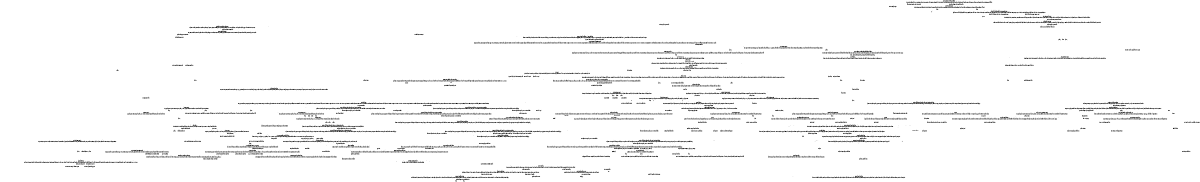 // Medical Decision Tree
digraph {
	rankdir=TB size="8,8"
	root [label="Better evidence could change confidence\n\nThis condition indicates that the current evidence may not be strong enough to fully determine the benefits and risks/burdens of a certain treatment or procedure. It is important to carefully consider alternative options and be open to updating our confidence level as new evidence becomes available."]
	root -> "Node for clinical principle" [label="Balance between benefits & risks/burdens unclear"]
	root -> "Node for expert opinion" [label="Net benefit (or net harm) comparable to other options"]
	root -> "Node for better evidence likely to change confidence" [label="Alternative strategies may be equally reasonable"]
	"Node for expert opinion" [label="Evidence could change confidence\n\nClinical Principle or Expert Opinion: A statement about a component of clinical care that is widely agreed upon by urologists or other clinicians for which there may or may not be evidence in the medical literature."]
	"Node for expert opinion" -> "Node 1" [label="Balance between Benefits & Risks/Burdens unclear"]
	"Node for expert opinion" -> "Node 2" [label="Net benefit (or net harm) comparable to other options"]
	"Node for expert opinion" -> "Node 3" [label="Alternative strategies may be equally reasonable"]
	"Node for expert opinion" -> "Node 4" [label="Better evidence likely to change confidence"]
	"Node for better evidence likely to change confidence" [label="Body of evidence strength\n\nBody of evidence strength indicates the level of confidence in a recommendation. Grade A indicates strong confidence, Grade B indicates moderate confidence, and Grade C indicates uncertainty. Better evidence could change confidence in all levels."]
	"Node for better evidence likely to change confidence" -> A1 [label="Grade A"]
	"Node for better evidence likely to change confidence" -> B1 [label="Grade B"]
	"Node for better evidence likely to change confidence" -> C1 [label="Grade C"]
	"Node 3" [label="DNA repair gene aberrations\n\nThis node checks for the presence of DNA repair gene aberrations, which have been linked to increased risk of metastatic castration-resistant prostate cancer (mCRPC). If positive, the patient may be a candidate for olaparib treatment as shown in the TOPARP-B trial. If negative, the patient may not be a good candidate for olaparib or may be at lower risk for mCRPC."]
	"Node 3" -> "Node 1" [label="Positive for DNA repair gene aberrations"]
	"Node 3" -> "Node 2" [label="Negative for DNA repair gene aberrations"]
	"Node 4" [label="DNA repair gene aberrations\n\nTesting for DNA repair gene aberrations can help determine if a patient with metastatic castration-resistant prostate cancer is a candidate for olaparib treatment. Positive result may lead to further evaluation and potential treatment with olaparib, while a negative result may indicate alternative treatment options should be considered."]
	"Node 4" -> NODE2 [label=Positive]
	"Node 4" -> NODE3 [label=Negative]
	B1 [label="Patient has a qualifying alteration in pre-specified genes\n\nAll patients must have a qualifying alteration in pre-specified genes with a direct or indirect role in homologous recombination repair to be eligible for the trial. Cohort A includes patients with alterations in BRCA1, BRCA2, or ATM, while Cohort B includes patients with alterations in any of the 12 other pre-specified genes."]
	B1 -> "Cohort A" [label="Patient has an alteration in BRCA1, BRCA2, or ATM"]
	B1 -> "Cohort B" [label="Patient has an alteration in any of the 12 other pre-specified genes"]
	C1 [label="Body of evidence strength\n\nBody of evidence strength is used to indicate the level of confidence in a recommendation. Grade A indicates balanced benefits and risks, Grade B indicates uncertainty with potential for confidence change, and Grade C indicates that better evidence could change confidence."]
	C1 -> node_1 [label="Grade A"]
	C1 -> node_2 [label="Grade B"]
	C1 -> node_3 [label="Grade C"]
	"Node 2" [label="Presence of DNA repair gene aberrations\n\nPatients with metastatic castration-resistant prostate cancer may have DNA repair gene aberrations, which can be identified through genetic testing. These aberrations can impact treatment options and prognosis."]
	"Node 2" -> node_1 [label="Positive for DNA repair gene aberrations"]
	"Node 2" -> node_2 [label="Negative for DNA repair gene aberrations"]
	NODE3 [label="Known visceral disease or lymphadenopathy >3cm\n\nBased on medical information, clinicians should check for known visceral disease or lymphadenopathy >3cm. Depending on the outcome, next steps may include offering 177Lu-PSMA-617, cabazitaxel, or a PARP inhibitor."]
	NODE3 -> "Node 1" [label="Offer 177Lu-PSMA-617"]
	NODE3 -> "Node 2" [label="Offer cabazitaxel"]
	NODE3 -> "Node 3" [label="Offer PARP inhibitor"]
	"Cohort A" [label="HR or AUROC measurement\n\nThis node checks for the presence of HR or AUROC measurements to evaluate prognostic factors. If a positive measurement is found, the patient may move to the next node for further evaluation. If a negative measurement is found, the patient may move to a different node for alternative evaluation."]
	"Cohort A" -> "Unique identifier for the next node" [label="Positive or negative HR or AUROC measurement"]
	node_1 [label="Location of metastases\n\nPresence of visceral or bone metastases is strongly associated with increased risk of overall mortality in prostate cancer patients."]
	node_1 -> "Node A" [label="Visceral metastases"]
	node_1 -> "Node B" [label="Bone metastases"]
	node_1 -> "Node C" [label="Lymph node"]
	node_2 [label="Confidence in the effect estimate\n\nThe true effect is likely to be substantially different from the estimate of effect"]
	node_2 -> "Substantially different from the estimate of effect" [label="Very little confidence in the effect estimate"]
	node_3 [label="DNA repair deficiency\n\nIn patients with mCRPC, clinicians should offer germline and somatic genetic testing to identify DNA repair deficiency, MSI status, tumor mutational burden, and other potential mutations that may inform prognosis and familial cancer risk as well as direct potential targeted therapies. Germline mutations in genes involved in DNA damage repair (DDR) have been identified in over 11.8% of men."]
	node_3 -> "Node ID for targeted therapy options" [label="Positive genetic testing results"]
	node_3 -> "Node ID for further testing or treatment options" [label="Negative genetic testing results"]
	"Node 1" [label="Presence of DNA repair gene aberrations\n\nThis node checks for the presence of DNA repair gene aberrations in patients with metastatic castration-resistant prostate cancer. If positive, the patient may be eligible for the phase 2 trial of olaparib (TOPARP-B). If negative, further testing may be necessary to determine the best course of treatment."]
	"Node 1" -> 173 [label="Positive for DNA repair gene aberrations"]
	"Node 1" -> "Node for additional testing" [label="Negative for DNA repair gene aberrations"]
	"Unique identifier for the next node" [label="Prostate cancer recurrence\n\nBased on medical information from various studies, a positive 68Ga-PSMA-11 PET scan indicates a high likelihood of prostate cancer recurrence. In this case, further treatment options may be necessary. On the other hand, a negative 68Ga-PSMA-11 PET scan may indicate a lower likelihood of recurrence, and observation or stereotactic ablative radiation may be considered."]
	"Unique identifier for the next node" -> "68Ga-PSMA-11 PET scan node" [label="Positive 68Ga-PSMA-11 PET scan"]
	"Unique identifier for the next node" -> "Observation vs stereotactic ablative radiation node" [label="Negative 68Ga-PSMA-11 PET scan"]
	"Node A" [label="Body of evidence strength\n\nBy definition, Grade A evidence is evidence about which the Panel has a high confidence level"]
	"Node A" -> "Highly-generalizable RCTs or exceptionally strong observational studies with consistent findings" [label="Grade A"]
	"Node A" -> "RCTs with some weaknesses of procedure or generalizability or moderately strong observational studies with consistent findings" [label="Grade B"]
	"Node A" -> "RCTs with serious deficiencies of procedure or generalizability or extremely small sample sizes or observational studies that are inconsistent, have small sample sizes, or have other problems that potentially confound interpretation of data" [label="Grade C"]
	"Node B" [label="Symptoms of the patient\n\nThis node checks the symptoms of the patient and provides possible outcomes based on the evidence strength grade. The outcomes can be a conditional recommendation, non-directive statement, or a strong or moderate recommendation for the patient. The next node will be identified based on the specific outcome for the patient."]
	"Node B" -> "A unique identifier for the next node" [label="Conditional recommendation for the patient"]
	"Node B" -> "A unique identifier for the next node" [label="Non-directive statement for the patient"]
	"Node B" -> "A unique identifier for the next node" [label="Strong or Moderate Recommendation for the patient"]
	"Substantially different from the estimate of effect" [label="Level of certainty\n\nThe AUA nomenclature system explicitly links statement type to body of evidence strength, level of certainty, magnitude of benefit or risk/burdens, and the Panel's judgment regarding the balance between benefits and risks/burdens (Table 3)."]
	"Substantially different from the estimate of effect" -> ID_1 [label="Strong recommendation"]
	"Substantially different from the estimate of effect" -> ID_2 [label="Moderate recommendation"]
	"Substantially different from the estimate of effect" -> ID_3 [label="Conditional recommendation"]
	173 [label="DNA-repair defects\n\nBased on the patient's medical history and test results, we need to check for DNA-repair defects as it could impact the treatment options and prognosis of their metastatic prostate cancer. Patients who test positive for DNA-repair defects may benefit from treatment with olaparib, while those who test negative may not be suitable candidates for this treatment option. Further investigations may be needed for a more accurate diagnosis."]
	173 -> ID123 [label="Positive for DNA-repair defects"]
	173 -> ID456 [label="Negative for DNA-repair defects"]
	"Node for additional testing" [label="Suspicion of advanced prostate cancer and no prior histologic confirmation\n\nPatients with clinical signs and symptoms suggestive of advanced prostate cancer should undergo a biopsy to obtain histologic confirmation at the time of diagnosis and at later dates, if needed. While biopsy of the metastatic deposit may be optimal, biopsy of the primary tumor may be all that is available. Subsequent treatment may strongly depend on histologic and molecular features of the malignancy."]
	"Node for additional testing" -> "Node for biopsy" [label="Obtain tissue diagnosis from primary tumor or site of metastases"]
	"Node for additional testing" -> "Node for biopsy" [label="Clinical signs and symptoms suggestive of advanced prostate cancer"]
	"68Ga-PSMA-11 PET scan node" [label="Biochemical recurrence after prostatectomy\n\nIn patients with early biochemical recurrence after prostatectomy, a positive 18F-fluciclovine PET-CT scan may indicate the presence of recurrent prostate cancer, while a negative scan may suggest a lower likelihood of recurrence."]
	"68Ga-PSMA-11 PET scan node" -> node1 [label="Positive 18F-fluciclovine PET-CT scan"]
	"68Ga-PSMA-11 PET scan node" -> node2 [label="Negative 18F-fluciclovine PET-CT scan"]
	"A unique identifier for the next node" [label="Biochemical recurrence after prostatectomy\n\nBiochemical recurrence after prostatectomy is when a patient's prostate cancer returns after undergoing surgery to remove the prostate. This node checks for the presence of biochemical recurrence using PET-CT imaging with 18F-fluciclovine or 68Ga-PSMA-11."]
	"A unique identifier for the next node" -> "Node 1" [label="Positive 18F-fluciclovine PET-CT or 68Ga-PSMA-11 PET-CT"]
	"A unique identifier for the next node" -> "Node 2" [label="Negative 18F-fluciclovine PET-CT or 68Ga-PSMA-11 PET-CT"]
	ID_2 [label="Advanced Prostate Cancer\n\nAdvanced prostate cancer is a serious condition that requires immediate attention and treatment. Based on the patient's symptoms and medical history, they may be referred to a specialist or undergo further diagnostic testing to determine the best course of treatment."]
	ID_2 -> "Specialist Consultation Node" [label="Patient is referred to a specialist"]
	ID_2 -> "Diagnostic Testing Node" [label="Patient is referred for further testing"]
	ID_3 [label="PSA level greater than 10 ng/mL\n\nAn elevated PSA level can be an indicator of advanced prostate cancer. Further testing is needed to confirm the diagnosis."]
	ID_3 -> node_1234 [label="Referral to a specialist for further testing"]
	ID_3 -> node_5678 [label="Monitor PSA levels for changes"]
	ID123 [label="DNA repair gene aberrations\n\nThe presence or absence of DNA repair gene aberrations can be determined through genetic testing. If positive for mutation, the patient may be eligible for treatment with Olaparib, as shown in the TOPARP-B trial. If negative, alternative treatment options may be explored."]
	ID123 -> "Node 1" [label="Positive for mutation"]
	ID123 -> "Node 2" [label="Negative for mutation"]
	"Node for biopsy" [label="Suspicion of advanced prostate cancer\n\nObtain tissue diagnosis from primary tumor or site of metastases when clinically feasible, as subsequent treatment may depend on histologic and molecular features of the malignancy."]
	"Node for biopsy" -> "Biopsy for histologic confirmation" [label="Tissue diagnosis from primary tumor or site of metastases"]
	node2 [label="Presence of metastatic lesions\n\nThe presence of metastatic lesions may indicate a need for advanced imaging tests to enhance detection and potentially impact treatment decisions. However, the benefit of early detection and metastasis-directed therapy is still uncertain."]
	node2 -> "Advanced imaging tests node" [label="Advanced imaging tests recommended"]
	node2 -> "No metastatic lesions node" [label="No metastatic lesions detected"]
	"Diagnostic Testing Node" [label="Presence of metastatic lesions\n\nMetastatic lesions may be detected through advanced imaging tests, but their impact on patients and OS is still unclear. If metastatic lesions are present, treatment templates may be adjusted or the patient may be offered enrollment in clinical trials. However, there is limited evidence for a survival benefit from metastasis-directed therapy."]
	"Diagnostic Testing Node" -> "Node-2" [label="Advanced imaging tests"]
	"Diagnostic Testing Node" -> "Node-3" [label="No metastatic lesions"]
	node_1234 [label="DNA repair gene aberrations\n\nPatients with metastatic castration-resistant prostate cancer with DNA repair gene aberrations may be eligible for olaparib treatment. This can be determined through genetic testing. If positive for gene aberrations, the patient can be enrolled in a phase 2 trial. If negative, alternative treatment options should be explored."]
	node_1234 -> "Node 1" [label="Positive for gene aberrations"]
	node_1234 -> "Node 2" [label="Negative for gene aberrations"]
	"Biopsy for histologic confirmation" [label="Suspicion of advanced prostate cancer and no prior histologic confirmation\n\nIn patients with suspicion of advanced prostate cancer, it is important to obtain a tissue diagnosis from the primary tumor or site of metastases to confirm the diagnosis and guide treatment decisions. This may involve biopsy of the primary tumor or metastatic deposit, depending on clinical feasibility."]
	"Biopsy for histologic confirmation" -> "Node identifier for obtaining tissue diagnosis" [label="Obtain tissue diagnosis from the primary tumor or site of metastases"]
	"No metastatic lesions node" [label="Presence of Visceral Metastases or 4+ Bone Metastases\n\nPatients with metastatic prostate cancer should be evaluated with conventional imaging, with consideration of chest CT imaging to assess the location and extent of metastatic disease. In CHAARTED, patients were prospectively defined as having low or high-volume disease, with high-volume disease defined as presence of visceral metastases and/or 4+ bone metastases with at least one outside of the vertebral column and pelvis."]
	"No metastatic lesions node" -> "Unique identifier for next step" [label="High-Volume Metastatic Disease"]
	"No metastatic lesions node" -> "Unique identifier for next step" [label="Low-Volume Metastatic Disease"]
	"Node identifier for obtaining tissue diagnosis" [label="Suspicion of advanced prostate cancer\n\nPatients with clinical signs and symptoms suggestive of advanced prostate cancer should undergo a biopsy to obtain histologic confirmation at the time of diagnosis and at later dates, if needed. While biopsy of the metastatic deposit may be optimal, biopsy of the primary tumor may be all that is available. Although the clinical picture is often consistent with the diagnosis, subsequent treatment may strongly depend on histologic and molecular features of the malignancy."]
	"Node identifier for obtaining tissue diagnosis" -> ABCDE12345 [label="Obtain tissue diagnosis from primary tumor or site of metastases"]
	"Unique identifier for next step" [label="Very little confidence in the effect estimate\n\nThe AUA nomenclature system explicitly links statement type to body of evidence strength, level of certainty, magnitude of benefit or risk/burdens, and the Panel’s judgment regarding the balance between benefits and risks/burdens (Table 3). Strong Recommendations are directive statements that an action should (benefits outweigh risks/burdens) or should not (risks/burdens outweigh benefits) be undertaken because net benefit or net harm is substantial. Moderate Recommendations are directive statements that an action should (benefits outweigh risks/burdens) or should not (risks/burdens outweigh benefits) be undertaken because net benefit or net harm is moderate. Conditional Recommendations are non-directive statements used when the evidence supports an action but the balance between benefits and risks/burdens is uncertain."]
	"Unique identifier for next step" -> identifier_strong [label="Strong Recommendation"]
	"Unique identifier for next step" -> identifier_moderate [label="Moderate Recommendation"]
	"Unique identifier for next step" -> identifier_conditional [label="Conditional Recommendation"]
	identifier_strong [label="Level of confidence in the effect estimate\n\nThe AUA nomenclature system links statement type to body of evidence strength, level of certainty, magnitude of benefit or risk/burdens, and the Panel's judgment regarding the balance between benefits and risks/burdens."]
	identifier_strong -> "A unique identifier for the next node" [label="Very little confidence"]
	identifier_strong -> "A unique identifier for the next node" [label="Substantial difference from the estimate of effect"]
	identifier_moderate [label="Body of evidence strength\n\nThe strength of the body of evidence supporting a recommendation can be graded as A, B, or C. A higher grade indicates a stronger recommendation, and future research is unlikely to change confidence. A lower grade indicates that better evidence could change confidence."]
	identifier_moderate -> "A-1" [label="Grade A"]
	identifier_moderate -> "B-1" [label="Grade B"]
	identifier_moderate -> "C-1" [label="Grade C"]
	identifier_conditional [label="Body of evidence strength grade C\n\nBody of evidence strength Grade C in support of a Strong or Moderate Recommendation indicates that the statement can be applied to most patients in most circumstances but that better evidence could change confidence."]
	identifier_conditional -> "Node 1" [label="Strong or Moderate Recommendation"]
	identifier_conditional -> "Node 2" [label="Better evidence could change confidence"]
	"A-1" [label="Evidence Strength Grade\n\nThe AUA categorizes body of evidence strength as Grade A, B, or C based on the strength of the research studies conducted. Grade A represents well-conducted and highly-generalizable RCTs or exceptionally strong observational studies with consistent findings. Grade B represents RCTs with some weaknesses of procedure or generalizability or moderately strong observational studies with consistent findings. Grade C represents RCTs with serious deficiencies of procedure or generalizability or extremely small sample sizes or observational studies that are inconsistent, have small sample sizes, or have other problems that potentially confound interpretation of data."]
	"A-1" -> "AUA categorize s body of evidence strength as Grade A" [label="Grade A"]
	"A-1" -> "AUA categorize s body of evidence strength as Grade B" [label="Grade B"]
	"A-1" -> "AUA categorize s body of evidence strength as Grade C" [label="Grade C"]
	"B-1" [label="Previous treatment with enzalutamide and abiraterone acetate\n\nThis node checks if the patient has previously received both enzalutamide and abiraterone acetate. If yes, the patient is randomized to receive antiandrogen therapy. If no, the patient may receive alternative antiandrogen therapy, but the trial did not report results for this subgroup."]
	"B-1" -> "Node identifier for next step" [label="Receiving antiandrogen therapy"]
	"B-1" -> "Node identifier for next step" [label="Receiving alternative antiandrogen therapy"]
	"C-1" [label="Low and very low AUA evidence strength\n\nThe AUA categorizes body of evidence strength as Grade A, Grade B, or Grade C. By definition, Grade A evidence is evidence about which the Panel has a high level of confidence."]
	"C-1" -> "Node 1" [label="Grade A evidence"]
	"C-1" -> "Node 2" [label="Grade B evidence"]
	"C-1" -> "Node 3" [label="Grade C evidence"]
	"AUA categorize s body of evidence strength as Grade A" [label="Body of evidence strength\n\nThe AUA categorizes body of evidence strength as Grade A, Grade B, or Grade C. Grade A evidence is evidence about which the Panel has a high level of confidence due to well-conducted and highly generalizable RCTs or exceptionally strong observational studies with consistent findings."]
	"AUA categorize s body of evidence strength as Grade A" -> "Unique identifier for the next node" [label="Grade A"]
	"AUA categorize s body of evidence strength as Grade A" -> "Unique identifier for the next node" [label="Grade B"]
	"AUA categorize s body of evidence strength as Grade A" -> "Unique identifier for the next node" [label="Grade C"]
	"AUA categorize s body of evidence strength as Grade B" [label="Low and very low to C\n\nThe AUA categorizes body of evidence strength as Grade A, B, or C. Grade A evidence is evidence about which the Panel has a high level of confidence in the findings."]
	"AUA categorize s body of evidence strength as Grade B" -> node_A [label="Grade A evidence"]
	"AUA categorize s body of evidence strength as Grade B" -> node_B [label="Grade B evidence"]
	"AUA categorize s body of evidence strength as Grade B" -> node_C [label="Grade C evidence"]
	"AUA categorize s body of evidence strength as Grade C" [label="Evidence strength\n\nThe AUA categorizes body of evidence strength into Grade A, B, and C. Grade A evidence is evidence about which the Panel has a high level of confidence."]
	"AUA categorize s body of evidence strength as Grade C" -> "Node for well-conducted and highly-generalizable RCTs or exceptionally strong observational studies with consistent findings." [label="Grade A"]
	"AUA categorize s body of evidence strength as Grade C" -> "Node for RCTs with some weaknesses of procedure or generalizability or moderately strong observational studies with consistent findings." [label="Grade B"]
	"AUA categorize s body of evidence strength as Grade C" -> "Node for RCTs with serious deficiencies of procedure or generalizability or extremely small sample sizes or observational studies that are inconsistent, have small sample sizes, or have other problems that potentially confound interpretation of data." [label="Grade C"]
	"Node identifier for next step" [label="Prostate cancer\n\nPatients with prostate cancer may progress to advanced prostate cancer. This is characterized by the spread of cancer cells beyond the prostate gland and may require more aggressive treatment options."]
	"Node identifier for next step" -> 12345 [label="Advanced prostate cancer"]
	node_A [label="Level of certainty\n\nThe AUA nomenclature system explicitly links statement type to body of evidence strength, level of certainty, magnitude of benefit or risk/burdens, and the Panel’s judgment regarding the balance between benefits and risks/burdens. Strong Recommendations are directive statements that an action should (benefits outweigh risks/burdens) or should not (risks/burdens outweigh benefits) be undertaken because net benefit or net harm is substantial. Moderate Recommendations are directive statements that an action should (benefits outweigh risks/burdens) or should not (risks/burdens outweigh benefits) be undertaken because net benefit or net harm is moderate. Conditional Recommendations are non-directive statements used when the evidence of the effect is of very little confidence and the true effect is likely to be substantially different from the estimate of effect."]
	node_A -> node1 [label="Strong Recommendations"]
	node_A -> node2 [label="Moderate Recommendations"]
	node_A -> node3 [label="Conditional Recommendations"]
	node_B [label="Net benefit or harm is moderate\n\nA statement used when the evidence indicates that there is no apparent net benefit or harm, when benefits and harms are finely balanced, or when the balance between benefits and risks/burden is unclear. Can be supported by any body of evidence strength grade."]
	node_B -> A [label="Conditional recommendation"]
	node_B -> B [label="Non-directive statement"]
	node_B -> C [label="Supported by any body of evidence strength grade"]
	node_C [label="Suspicion of advanced prostate cancer and no prior histologic confirmation\n\nIn patients with clinical signs and symptoms suggestive of advanced prostate cancer, biopsy should be done to obtain histologic confirmation at the time of diagnosis and at later dates if needed. Biopsy of the metastatic deposit is preferred, but biopsy of the primary tumor may suffice. This is important as subsequent treatment may depend on histologic and molecular features of the malignancy."]
	node_C -> "Node 2" [label="Obtain tissue diagnosis from the primary tumor or site of metastases"]
	"Node for well-conducted and highly-generalizable RCTs or exceptionally strong observational studies with consistent findings." [label="Evidence strength\n\nAUA categorizes evidence strength as Grade A, B, or C based on the quality and generalizability of RCTs and observational studies"]
	"Node for well-conducted and highly-generalizable RCTs or exceptionally strong observational studies with consistent findings." -> "Node for diagnosis of advanced prostate cancer based on high evidence strength" [label="Grade A"]
	"Node for well-conducted and highly-generalizable RCTs or exceptionally strong observational studies with consistent findings." -> "Node for diagnosis of advanced prostate cancer based on moderate evidence strength" [label="Grade B"]
	"Node for well-conducted and highly-generalizable RCTs or exceptionally strong observational studies with consistent findings." -> "Node for diagnosis of advanced prostate cancer based on low evidence strength" [label="Grade C"]
	"Node for RCTs with some weaknesses of procedure or generalizability or moderately strong observational studies with consistent findings." [label="Body of evidence strength\n\nThe AUA categorizes body of evidence strength as Grade A, Grade B, or Grade C based on the quality and generalizability of RCTs and observational studies."]
	"Node for RCTs with some weaknesses of procedure or generalizability or moderately strong observational studies with consistent findings." -> "AUA categorization" [label="Grade A"]
	"Node for RCTs with some weaknesses of procedure or generalizability or moderately strong observational studies with consistent findings." -> "AUA categorization" [label="Grade B"]
	"Node for RCTs with some weaknesses of procedure or generalizability or moderately strong observational studies with consistent findings." -> "AUA categorization" [label="Grade C"]
	12345 [label="PSA levels\n\nPSA levels can be an indicator of prostate cancer. High levels may indicate the need for further testing and potentially a diagnosis of prostate cancer."]
	12345 -> "Node 1" [label="High PSA levels"]
	12345 -> "Node 2" [label="Normal PSA levels"]
	node1 [label="Suspicion of advanced prostate cancer and no prior histologic confirmation\n\nIn patients with clinical signs and symptoms suggestive of advanced prostate cancer, it is important to obtain tissue diagnosis from the primary tumor or site of metastases to confirm the diagnosis and determine the best course of treatment."]
	node1 -> "Tissue diagnosis obtained" [label="Obtain tissue diagnosis from primary tumor or site of metastases"]
	node1 -> "No tissue diagnosis obtained" [label="No tissue diagnosis obtained"]
	node3 [label="Suspicion of advanced prostate cancer with no prior histologic confirmation\n\nIn patients with clinical signs and symptoms suggestive of advanced prostate cancer, tissue diagnosis should be obtained from the primary tumor or site of metastases when clinically feasible. This will help determine subsequent treatment based on histologic and molecular features of the malignancy."]
	node3 -> "Node for biopsy procedure" [label="Obtain tissue diagnosis from primary tumor or site of metastases"]
	A [label="Advanced Prostate Cancer\n\nThe AUA categorizes body of evidence strength as Grade A, B, or C. Grade A evidence is well-conducted and highly-generalizable RCTs or exceptionally strong observational studies with consistent findings."]
	A -> 1 [label="Grade A evidence"]
	A -> 2 [label="Grade B evidence"]
	A -> 3 [label="Grade C evidence"]
	B [label="AUA body of evidence strength\n\nThe AUA categorizes body of evidence strength as Grade A, B, or C, based on the quality and generalizability of RCTs or observational studies. Grade A evidence is well-conducted and highly generalizable RCTs or exceptionally strong observational studies with consistent findings."]
	B -> "AUA Grade A evidence diagnosis" [label="Grade A evidence"]
	B -> "AUA Grade B evidence diagnosis" [label="Grade B evidence"]
	B -> "AUA Grade C evidence diagnosis" [label="Grade C evidence"]
	C [label="Body of evidence strength\n\nThe strength of the evidence used to support a recommendation or conditional recommendation. Grade A indicates balanced benefits and risks, Grade B indicates uncertainty, and Grade C indicates that better evidence could change confidence."]
	C -> "A Unique Identifier" [label="Grade A"]
	C -> "B Unique Identifier" [label="Grade B"]
	C -> "C Unique Identifier" [label="Grade C"]
	"Node for diagnosis of advanced prostate cancer based on high evidence strength" [label="Prostate-specific antigen (PSA) recurrence\n\nThis node covers advanced prostate cancer, including disease stages that range from PSA recurrence after exhaustion of local treatment options to widespread metastatic disease."]
	"Node for diagnosis of advanced prostate cancer based on high evidence strength" -> "Node B" [label="Exhaustion of local treatment options"]
	"Node for diagnosis of advanced prostate cancer based on high evidence strength" -> "Node C" [label="Widespread metastatic disease"]
	"Node for diagnosis of advanced prostate cancer based on moderate evidence strength" [label="PSA recurrence after exhaustion of local treatment options\n\nGuideline covers advanced prostate cancer including disease stages from PSA recurrence to widespread metastatic disease. Systematic review conducted to inform this guideline."]
	"Node for diagnosis of advanced prostate cancer based on moderate evidence strength" -> "Node 1" [label="Widespread metastatic disease"]
	"Node for diagnosis of advanced prostate cancer based on moderate evidence strength" -> "Node 2" [label="No widespread metastatic disease"]
	"Node for diagnosis of advanced prostate cancer based on low evidence strength" [label="Disease stage\n\nThis node checks for the disease stage of advanced prostate cancer and provides possible outcomes of PSA recurrence or widespread metastatic disease."]
	"Node for diagnosis of advanced prostate cancer based on low evidence strength" -> "PSA Recurrence Node" [label="PSA recurrence"]
	"Node for diagnosis of advanced prostate cancer based on low evidence strength" -> "Metastatic Disease Node" [label="Widespread metastatic disease"]
	"AUA categorization" [label="Evidence strength\n\nThe AUA categorizes the strength of evidence as Grade A, B, or C. This is an important factor in determining a patient's diagnosis and treatment plan."]
	"AUA categorization" -> "Node for possible diagnosis" [label="Grade A"]
	"AUA categorization" -> "Node for possible diagnosis" [label="Grade B"]
	"AUA categorization" -> "Node for possible diagnosis" [label="Grade C"]
	"No tissue diagnosis obtained" [label="Suspicion of advanced prostate cancer and no prior histologic confirmation\n\nIn patients with clinical signs and symptoms suggestive of advanced prostate cancer, a biopsy should be performed to obtain histologic confirmation at the time of diagnosis and at later dates if needed. While biopsy of the metastatic deposit may be optimal, biopsy of the primary tumor may be all that is available. Histologic and molecular features of the malignancy are important for determining subsequent treatment."]
	"No tissue diagnosis obtained" -> "Tissue Diagnosis" [label="Obtain tissue diagnosis from the primary tumor or site of metastases"]
	1 [label="PSA level\n\nThe PSA level can help determine the presence or severity of prostate cancer. A high PSA level may indicate the need for further testing or treatment, while an average or low PSA level may suggest a low likelihood of prostate cancer."]
	1 -> "Node 1" [label="High PSA level"]
	1 -> "Node 2" [label="Average PSA level"]
	1 -> "Node 3" [label="Low PSA level"]
	2 [label="PSA levels\n\nPSA levels are used to screen for prostate cancer, with higher levels indicating a higher risk for the disease. A PSA level between 4 and 10 ng/ml is considered intermediate risk, while levels above 10 ng/ml are considered high risk."]
	2 -> "Low risk for prostate cancer" [label="Less than 4 ng/ml"]
	2 -> "Intermediate risk for prostate cancer" [label="Between 4 and 10 ng/ml"]
	2 -> "High risk for prostate cancer" [label="Greater than 10 ng/ml"]
	3 [label="Evidence Strength\n\nThe AUA categorizes evidence strength as Grade A (well-conducted and highly-generalizable RCTs or exceptionally strong observational studies with consistent findings), Grade B (RCTs with some weaknesses of procedure or generalizability or moderately strong observational studies with consistent findings), or Grade C (RCTs with serious deficiencies of procedure or generalizability or extremely small sample sizes or observational studies that are inconsistent, have small sample sizes, or have other problems that potentially confound interpretation of data). By definition, Grade A evidence is evidence about which the Panel has a high level of certainty and is considered the strongest type of evidence."]
	3 -> A [label="Grade A"]
	3 -> B [label="Grade B"]
	3 -> C [label="Grade C"]
	"AUA Grade A evidence diagnosis" [label="Grade of evidence strength\n\nThe AUA categorizes the strength of evidence for a medical condition as Grade A, B, or C. Grade A evidence is considered the most reliable and is based on well-conducted and highly generalizable studies, while Grade C evidence is considered the least reliable and may be based on studies with serious deficiencies or inconsistent findings."]
	"AUA Grade A evidence diagnosis" -> node_A [label="Grade A"]
	"AUA Grade A evidence diagnosis" -> node_B [label="Grade B"]
	"AUA Grade A evidence diagnosis" -> node_C [label="Grade C"]
	"AUA Grade B evidence diagnosis" [label="Body of evidence strength\n\nThe AUA categorizes body of evidence strength as Grade A, Grade B, or Grade C. By definition, Grade A evidence is evidence about which the Panel has a high level of confidence."]
	"AUA Grade B evidence diagnosis" -> 12345 [label="Grade A"]
	"AUA Grade B evidence diagnosis" -> 67890 [label="Grade B"]
	"AUA Grade B evidence diagnosis" -> 13579 [label="Grade C"]
	"AUA Grade C evidence diagnosis" [label="Grade of evidence strength\n\nThe strength of the evidence is determined by the quality of the studies conducted, with Grade A indicating high-quality studies and Grade C indicating low-quality studies."]
	"AUA Grade C evidence diagnosis" -> "Node ID for high-quality studies" [label=A]
	"AUA Grade C evidence diagnosis" -> "Node ID for moderate-quality studies" [label=B]
	"AUA Grade C evidence diagnosis" -> "Node ID for low-quality studies" [label=C]
	"Node C" [label="Presence of DNA repair gene aberrations\n\nThis condition is checked in patients with metastatic castration-resistant prostate cancer. Positive result may indicate a higher likelihood of response to Olaparib treatment, as shown in the TOPARP-B trial. Negative result may indicate a need for alternative treatment options. Further genetic testing may be recommended to confirm results."]
	"Node C" -> "Node #1" [label="Positive for gene aberrations"]
	"Node C" -> "Node #2" [label="Negative for gene aberrations"]
	"PSA Recurrence Node" [label="PSA recurrence\n\nDepending on clinical and pathologic risk factors, such as tumor grade, stage, and pre-treatment PSA, a patient's risk of metastases can be determined."]
	"PSA Recurrence Node" -> "High-risk for development of metastases and death" [label="Radical prostatectomy"]
	"PSA Recurrence Node" -> "Biopsy ISUP grade group 4/5" [label="Prostate radiation"]
	"Node for possible diagnosis" [label="Suspicion of advanced prostate cancer without prior histologic confirmation\n\nIn patients with suspicion of advanced prostate cancer, it is important to obtain tissue diagnosis for proper treatment decisions. Biopsy of the primary tumor or metastatic site is recommended when clinically feasible."]
	"Node for possible diagnosis" -> "Node for biopsy recommendation" [label="Obtain tissue diagnosis from primary tumor or site of metastases"]
	"Tissue Diagnosis" [label="Suspicion of advanced prostate cancer\n\nPatients with clinical signs and symptoms suggestive of advanced prostate cancer should undergo a biopsy to obtain histologic confirmation at the time of diagnosis and at later dates, if needed. While biopsy of the metastatic deposit may be optimal, biopsy of the primary tumor may be all that is available. Although the clinical picture is often consistent with the diagnosis, subsequent treatment may strongly depend on histologic and molecular features of the malignancy."]
	"Tissue Diagnosis" -> "Node 2" [label="Obtain tissue diagnosis from primary tumor or site of metastases"]
	"Low risk for prostate cancer" [label="PSA recurrence after prostate radiation\n\nPatients with PSA recurrence after prostate radiation are at risk for development of metastases and death. Those with biopsy ISUP grade group 4/5 (Gleason ≥8) and/or those with ≤18 months to PSA failure are at highest risk, while those who do not meet either criteria are considered lower risk for developing clinical metastases."]
	"Low risk for prostate cancer" -> "Node A" [label="Biopsy ISUP grade group 4/5 (Gleason ≥8)"]
	"Low risk for prostate cancer" -> "Node B" [label="≤18 months to PSA failure"]
	"Low risk for prostate cancer" -> "Node C" [label="Neither of the above criteria"]
	"Intermediate risk for prostate cancer" [label="Presence of DNA damage repair gene mutations\n\nIn patients with mCRPC, clinicians should offer germline and somatic genetic testing to identify DNA repair deficiency, MSI status, tumor mutational burden, and other potential mutations that may inform prognosis and familial cancer risk as well as direct potential targeted therapies. Germline mutations in genes involved in DNA damage repair (DDR) have been identified in over 11.8% of men."]
	"Intermediate risk for prostate cancer" -> "Unique identifier for targeted therapy node" [label=Positive]
	"Intermediate risk for prostate cancer" -> "Unique identifier for genetic testing node" [label=Negative]
	"High risk for prostate cancer" [label="Biopsy ISUP grade group 4/5 (Gleason ≥8) and/or ≤18 months to PSA failure\n\nPatients with PSA recurrence after prostate radiation and biopsy ISUP grade group 4/5 (Gleason ≥8) and/or ≤18 months to PSA failure are at highest risk for developing clinical metastases and death. Those who do not meet these criteria are considered to be at lower risk of developing clinical metastases."]
	"High risk for prostate cancer" -> "Node identifier for high risk diagnosis" [label="High risk of developing clinical metastases and death"]
	"High risk for prostate cancer" -> "Node identifier for lower risk diagnosis" [label="Lower risk of developing clinical metastases"]
	13579 [label="Microsatellite instability-high solid tumors\n\nThis condition is associated with a higher response rate to pembrolizumab treatment and may indicate a better prognosis for solid tumors. Additional testing and treatment options should be considered based on the result."]
	13579 -> "Node 1" [label="Positive for microsatellite instability-high"]
	13579 -> "Node 2" [label="Negative for microsatellite instability-high"]
	"Node ID for high-quality studies" [label="DNA-repair defects\n\nThis condition is checked as part of a diagnostic test for prostate cancer. If the patient is positive for DNA-repair defects, they may be eligible for treatment with olaparib. If they are negative, they may be eligible for treatment with pembrolizumab."]
	"Node ID for high-quality studies" -> 42 [label="Positive for DNA-repair defects"]
	"Node ID for high-quality studies" -> 41 [label="Negative for DNA-repair defects"]
	"Node #1" [label="DNA repair gene status\n\nCheck the DNA repair gene status of the patient. Positive result indicates potential eligibility for olaparib treatment, while negative result may lead to further testing or alternative treatment options."]
	"Node #1" -> "Node 1" [label=Positive]
	"Node #1" -> "Node 2" [label=Negative]
	"Node #2" [label="Presence of DNA repair gene aberrations\n\nIn the TOPARP-B trial, patients with metastatic castration-resistant prostate cancer and DNA repair gene aberrations were found to benefit from treatment with olaparib. Thus, the presence of DNA repair gene aberrations is a key factor in determining eligibility for olaparib treatment."]
	"Node #2" -> node_2 [label="Patient is eligible for treatment with olaparib"]
	"Node #2" -> node_3 [label="Patient is not eligible for treatment with olaparib"]
	"Biopsy ISUP grade group 4/5" [label="PSA recurrence after prostate radiation\n\nPatients with biopsy ISUP grade group 4/5 (Gleason ≥8) and/or ≤18 months to PSA failure are at highest risk of developing clinical metastases. Patients who do not meet one of the criteria are considered lower risk."]
	"Biopsy ISUP grade group 4/5" -> "Node for high risk of developing clinical metastases" [label="Biopsy ISUP grade group 4/5 (Gleason ≥8)"]
	"Biopsy ISUP grade group 4/5" -> "Node for high risk of developing clinical metastases" [label="≤18 months to PSA failure"]
	"Biopsy ISUP grade group 4/5" -> "Node for lower risk of developing clinical metastases" [label="No meeting of criteria"]
	"Node for biopsy recommendation" [label="Suspicion of advanced prostate cancer and no prior histologic confirmation\n\nIn patients with clinical signs and symptoms suggestive of advanced prostate cancer, a biopsy should be performed to obtain histologic confirmation at the time of diagnosis and at later dates if needed. This biopsy may be of the metastatic deposit or the primary tumor, and is important in determining subsequent treatment based on histologic and molecular features of the malignancy."]
	"Node for biopsy recommendation" -> "Node for biopsy" [label="Obtain tissue diagnosis from the primary tumor or site of metastases"]
	"Unique identifier for genetic testing node" [label="Advanced Prostate Cancer\n\nDiscussion of the Genetic Information Nondiscrimination Act (GINA); possible impact of test results on life, disability, and long-term care insurance; and potential role of cascade testing of family members if a pathogenic or likely pathogenic mutation is identified. Post-test counseling with a genetic counselor is necessary for anyone who is found to have one of these mutations."]
	"Unique identifier for genetic testing node" -> node_2 [label="Cascade testing of family members if a pathogenic or likely pathogenic mutation is identified"]
	"Node identifier for lower risk diagnosis" [label="Advanced Prostate Cancer\n\nThis node checks for the level of certainty, magnitude of benefit or risk/burden, and strength of evidence for the recommendation on advanced prostate cancer treatment."]
	"Node identifier for lower risk diagnosis" -> A [label="High Certainty"]
	"Node identifier for lower risk diagnosis" -> B [label="Moderate Certainty"]
	"Node identifier for lower risk diagnosis" -> C [label="Low Certainty"]
	42 [label="Metastatic disease type and extent\n\nInformation about the type and extent of metastatic disease can help determine the HR estimates for overall survival (OS) and progression-free survival (PFS), as well as other outcome measures."]
	42 -> "Node for HR estimates" [label="HR estimates for OS and PFS"]
	42 -> "Node for other outcome measures" [label="Other outcome measures"]
	41 [label="PSA level\n\nPSA level is a blood test that measures the amount of prostate-specific antigen (PSA) in your blood. High levels of PSA may indicate prostate cancer while normal levels may indicate other conditions."]
	41 -> "Node 1" [label="High PSA level"]
	41 -> "Node 2" [label="Normal PSA level"]
	"Node for high risk of developing clinical metastases" [label="Radiologic Considerations\n\nThis node checks for radiologic considerations, including high-risk metastatic disease and de novo metastatic disease. Additionally, it considers disease management and the PSA doubling time, as well as conventional imaging such as CT, MRI, and bone scans."]
	"Node for high risk of developing clinical metastases" -> node_1 [label="High-risk metastatic disease"]
	"Node for high risk of developing clinical metastases" -> node_2 [label="De novo metastatic disease"]
	"Node for high risk of developing clinical metastases" -> node_3 [label="Disease Management"]
	"Node for HR estimates" [label="Germline and somatic genetic testing\n\nIn patients with mCRPC, clinicians should offer germline and somatic genetic testing to identify DNA repair deficiency, MSI status, tumor mutational burden, and other potential mutations that may inform prognosis and familial cancer risk as well as direct potential targeted therapies."]
	"Node for HR estimates" -> "Unique identifier for the next node" [label="Identify DNA repair deficiency, MSI status, tumor mutational burden, and other potential mutations"]
	"Node for other outcome measures" [label="Advanced Prostate Cancer\n\nThis node checks for advanced prostate cancer in a patient. The next steps depend on the level of risk of bias in the study. Low risk of bias studies are less susceptible to bias and have clear reporting of dropouts, while medium risk of bias studies may have some flaws but are still considered valid. Additional details such as population, setting, interventions, and comparison groups should also be considered."]
	"Node for other outcome measures" -> identifier1 [label="Low Risk of Bias"]
	"Node for other outcome measures" -> identifier2 [label="Medium Risk of Bias"]
	identifier2 [label="PSMA-11 PET/CT\n\nPSMA-11 PET/CT is a diagnostic imaging test used to assess the accuracy of localizing recurrent prostate cancer in patients who have undergone prostatectomy. A positive result indicates the presence of recurrent prostate cancer, while a negative result suggests no recurrence."]
	identifier2 -> "Node 1" [label="Positive for recurrent prostate cancer"]
	identifier2 -> "Node 2" [label="Negative for recurrent prostate cancer"]
}
